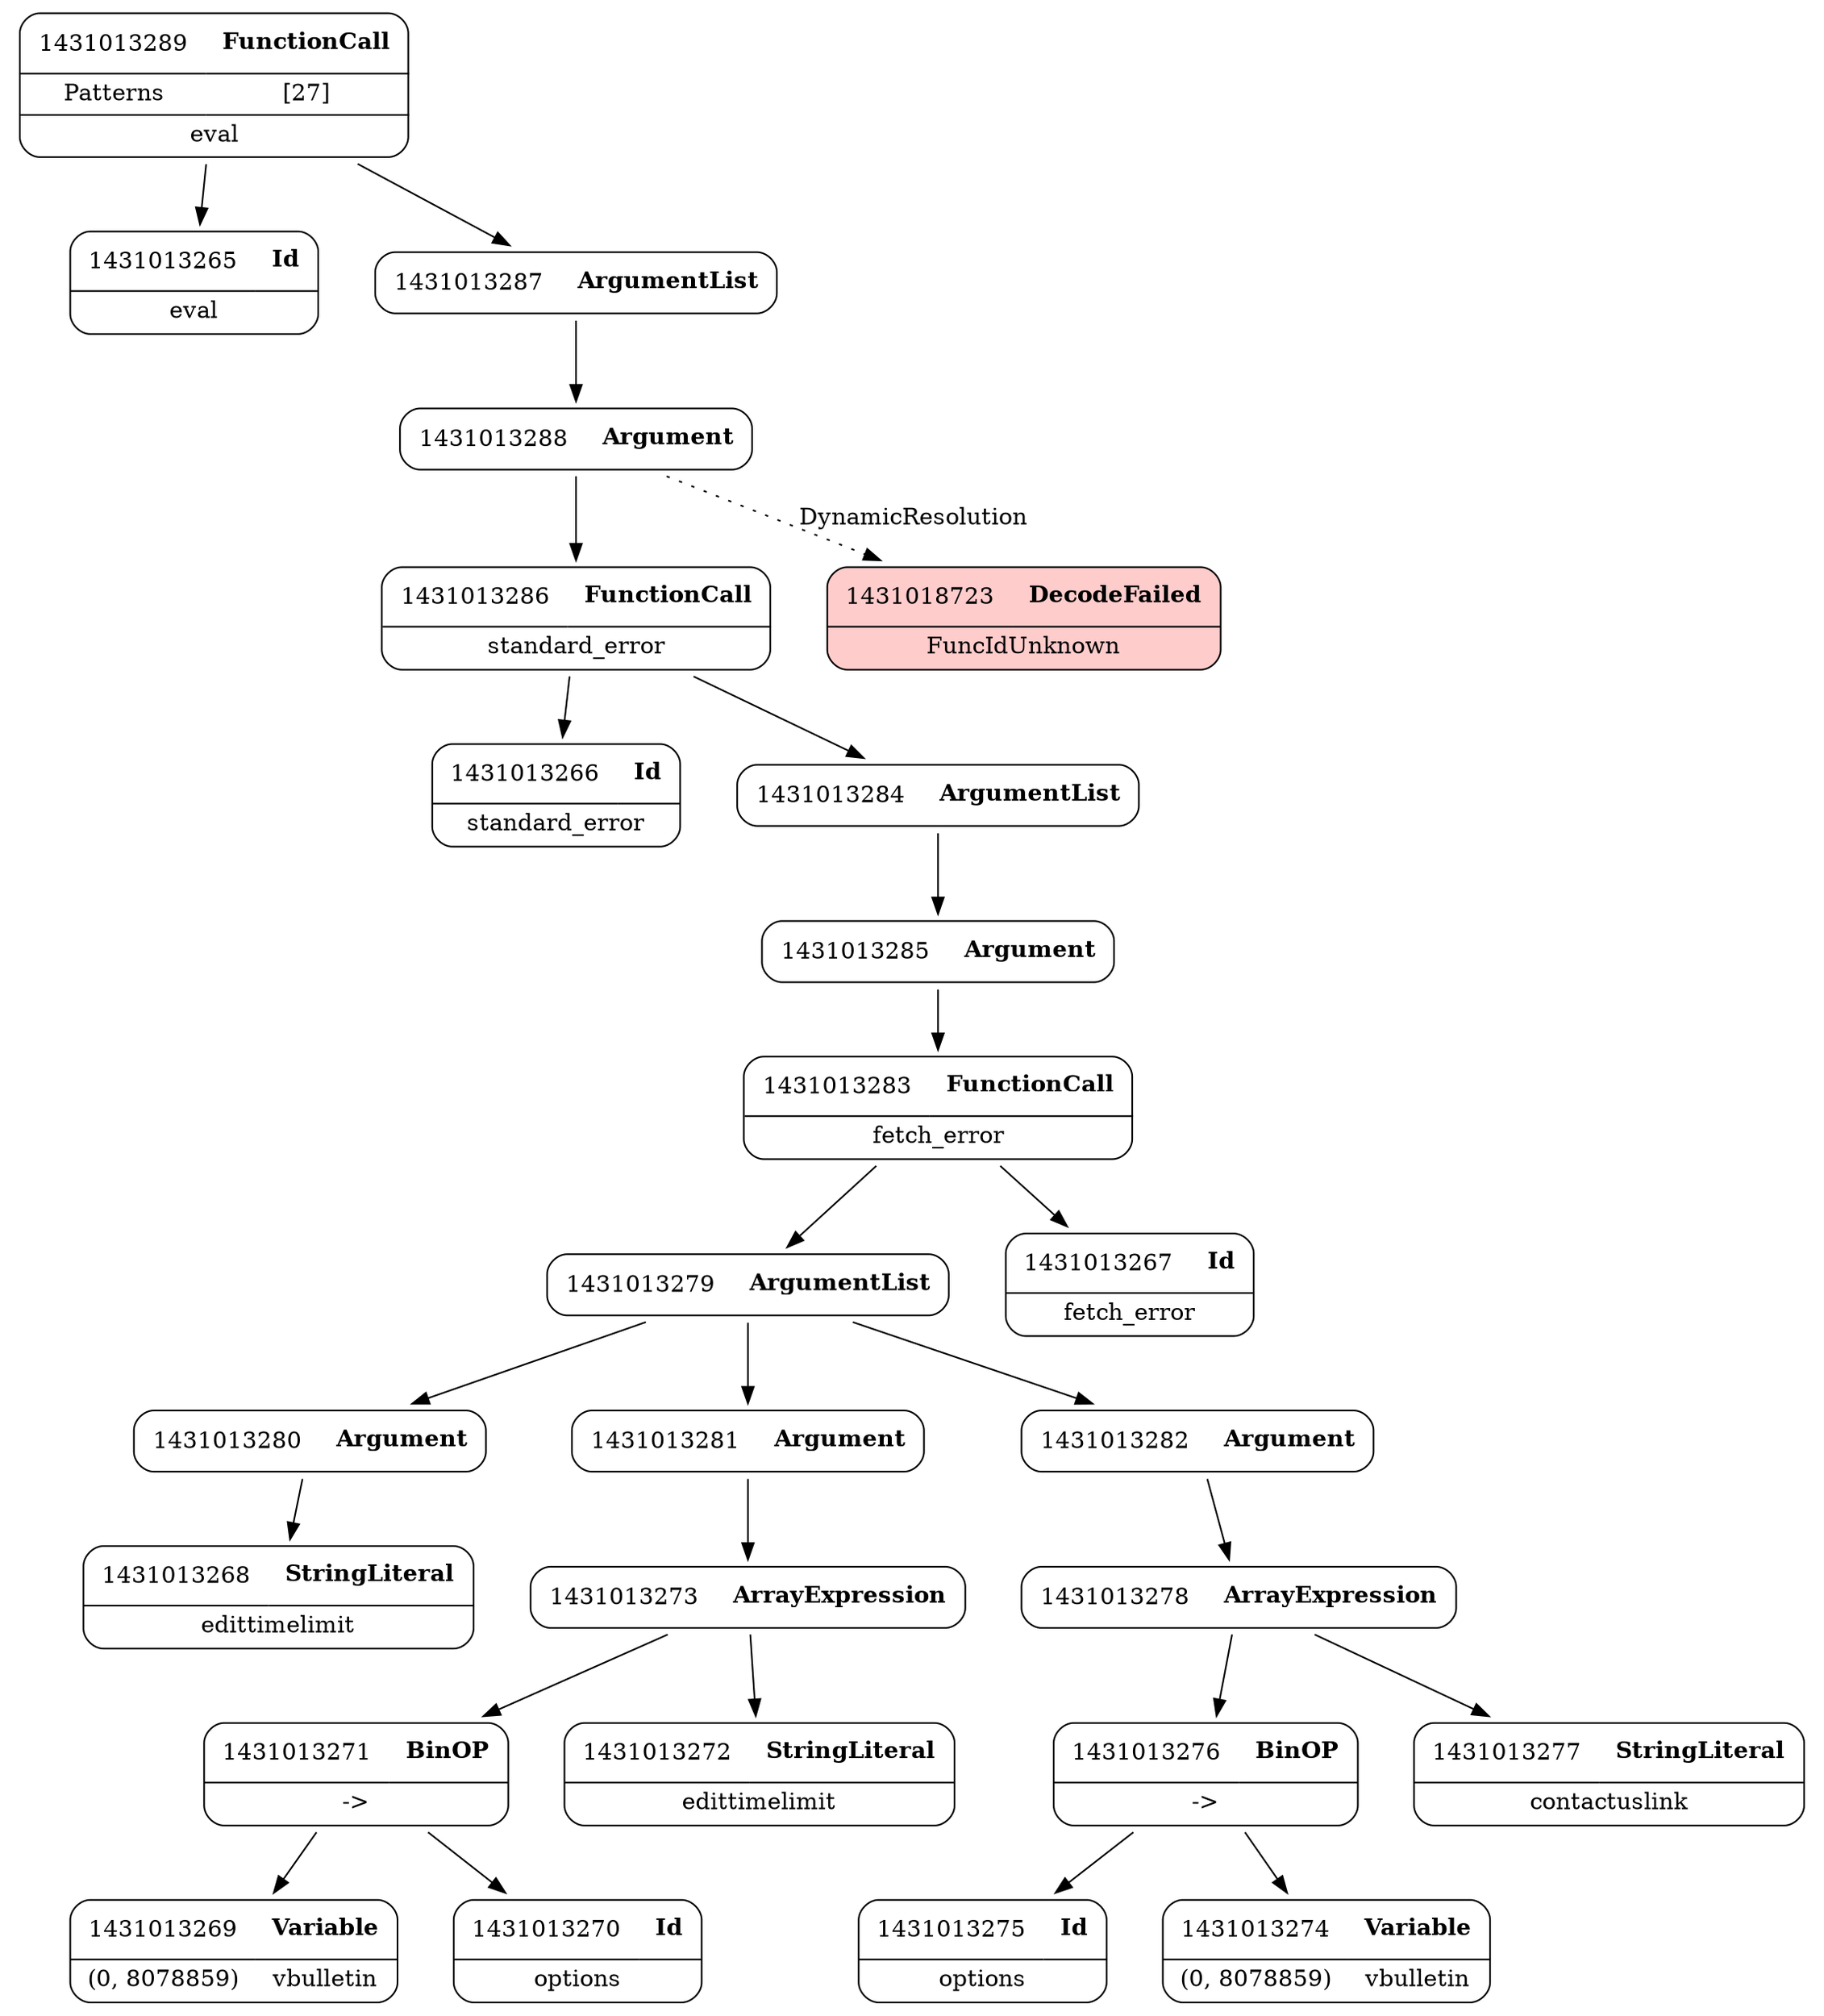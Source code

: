 digraph ast {
node [shape=none];
1431013275 [label=<<TABLE border='1' cellspacing='0' cellpadding='10' style='rounded' ><TR><TD border='0'>1431013275</TD><TD border='0'><B>Id</B></TD></TR><HR/><TR><TD border='0' cellpadding='5' colspan='2'>options</TD></TR></TABLE>>];
1431013274 [label=<<TABLE border='1' cellspacing='0' cellpadding='10' style='rounded' ><TR><TD border='0'>1431013274</TD><TD border='0'><B>Variable</B></TD></TR><HR/><TR><TD border='0' cellpadding='5'>(0, 8078859)</TD><TD border='0' cellpadding='5'>vbulletin</TD></TR></TABLE>>];
1431013273 [label=<<TABLE border='1' cellspacing='0' cellpadding='10' style='rounded' ><TR><TD border='0'>1431013273</TD><TD border='0'><B>ArrayExpression</B></TD></TR></TABLE>>];
1431013273 -> 1431013271 [weight=2];
1431013273 -> 1431013272 [weight=2];
1431013272 [label=<<TABLE border='1' cellspacing='0' cellpadding='10' style='rounded' ><TR><TD border='0'>1431013272</TD><TD border='0'><B>StringLiteral</B></TD></TR><HR/><TR><TD border='0' cellpadding='5' colspan='2'>edittimelimit</TD></TR></TABLE>>];
1431013279 [label=<<TABLE border='1' cellspacing='0' cellpadding='10' style='rounded' ><TR><TD border='0'>1431013279</TD><TD border='0'><B>ArgumentList</B></TD></TR></TABLE>>];
1431013279 -> 1431013280 [weight=2];
1431013279 -> 1431013281 [weight=2];
1431013279 -> 1431013282 [weight=2];
1431013278 [label=<<TABLE border='1' cellspacing='0' cellpadding='10' style='rounded' ><TR><TD border='0'>1431013278</TD><TD border='0'><B>ArrayExpression</B></TD></TR></TABLE>>];
1431013278 -> 1431013276 [weight=2];
1431013278 -> 1431013277 [weight=2];
1431013277 [label=<<TABLE border='1' cellspacing='0' cellpadding='10' style='rounded' ><TR><TD border='0'>1431013277</TD><TD border='0'><B>StringLiteral</B></TD></TR><HR/><TR><TD border='0' cellpadding='5' colspan='2'>contactuslink</TD></TR></TABLE>>];
1431013276 [label=<<TABLE border='1' cellspacing='0' cellpadding='10' style='rounded' ><TR><TD border='0'>1431013276</TD><TD border='0'><B>BinOP</B></TD></TR><HR/><TR><TD border='0' cellpadding='5' colspan='2'>-&gt;</TD></TR></TABLE>>];
1431013276 -> 1431013274 [weight=2];
1431013276 -> 1431013275 [weight=2];
1431013267 [label=<<TABLE border='1' cellspacing='0' cellpadding='10' style='rounded' ><TR><TD border='0'>1431013267</TD><TD border='0'><B>Id</B></TD></TR><HR/><TR><TD border='0' cellpadding='5' colspan='2'>fetch_error</TD></TR></TABLE>>];
1431013266 [label=<<TABLE border='1' cellspacing='0' cellpadding='10' style='rounded' ><TR><TD border='0'>1431013266</TD><TD border='0'><B>Id</B></TD></TR><HR/><TR><TD border='0' cellpadding='5' colspan='2'>standard_error</TD></TR></TABLE>>];
1431013265 [label=<<TABLE border='1' cellspacing='0' cellpadding='10' style='rounded' ><TR><TD border='0'>1431013265</TD><TD border='0'><B>Id</B></TD></TR><HR/><TR><TD border='0' cellpadding='5' colspan='2'>eval</TD></TR></TABLE>>];
1431013271 [label=<<TABLE border='1' cellspacing='0' cellpadding='10' style='rounded' ><TR><TD border='0'>1431013271</TD><TD border='0'><B>BinOP</B></TD></TR><HR/><TR><TD border='0' cellpadding='5' colspan='2'>-&gt;</TD></TR></TABLE>>];
1431013271 -> 1431013269 [weight=2];
1431013271 -> 1431013270 [weight=2];
1431013270 [label=<<TABLE border='1' cellspacing='0' cellpadding='10' style='rounded' ><TR><TD border='0'>1431013270</TD><TD border='0'><B>Id</B></TD></TR><HR/><TR><TD border='0' cellpadding='5' colspan='2'>options</TD></TR></TABLE>>];
1431013269 [label=<<TABLE border='1' cellspacing='0' cellpadding='10' style='rounded' ><TR><TD border='0'>1431013269</TD><TD border='0'><B>Variable</B></TD></TR><HR/><TR><TD border='0' cellpadding='5'>(0, 8078859)</TD><TD border='0' cellpadding='5'>vbulletin</TD></TR></TABLE>>];
1431013268 [label=<<TABLE border='1' cellspacing='0' cellpadding='10' style='rounded' ><TR><TD border='0'>1431013268</TD><TD border='0'><B>StringLiteral</B></TD></TR><HR/><TR><TD border='0' cellpadding='5' colspan='2'>edittimelimit</TD></TR></TABLE>>];
1431013289 [label=<<TABLE border='1' cellspacing='0' cellpadding='10' style='rounded' ><TR><TD border='0'>1431013289</TD><TD border='0'><B>FunctionCall</B></TD></TR><HR/><TR><TD border='0' cellpadding='5'>Patterns</TD><TD border='0' cellpadding='5'>[27]</TD></TR><HR/><TR><TD border='0' cellpadding='5' colspan='2'>eval</TD></TR></TABLE>>];
1431013289 -> 1431013265 [weight=2];
1431013289 -> 1431013287 [weight=2];
1431013288 [label=<<TABLE border='1' cellspacing='0' cellpadding='10' style='rounded' ><TR><TD border='0'>1431013288</TD><TD border='0'><B>Argument</B></TD></TR></TABLE>>];
1431013288 -> 1431013286 [weight=2];
1431013288 -> 1431018723 [style=dotted,label=DynamicResolution];
1431013283 [label=<<TABLE border='1' cellspacing='0' cellpadding='10' style='rounded' ><TR><TD border='0'>1431013283</TD><TD border='0'><B>FunctionCall</B></TD></TR><HR/><TR><TD border='0' cellpadding='5' colspan='2'>fetch_error</TD></TR></TABLE>>];
1431013283 -> 1431013267 [weight=2];
1431013283 -> 1431013279 [weight=2];
1431018723 [label=<<TABLE border='1' cellspacing='0' cellpadding='10' style='rounded' bgcolor='#FFCCCC' ><TR><TD border='0'>1431018723</TD><TD border='0'><B>DecodeFailed</B></TD></TR><HR/><TR><TD border='0' cellpadding='5' colspan='2'>FuncIdUnknown</TD></TR></TABLE>>];
1431013282 [label=<<TABLE border='1' cellspacing='0' cellpadding='10' style='rounded' ><TR><TD border='0'>1431013282</TD><TD border='0'><B>Argument</B></TD></TR></TABLE>>];
1431013282 -> 1431013278 [weight=2];
1431013281 [label=<<TABLE border='1' cellspacing='0' cellpadding='10' style='rounded' ><TR><TD border='0'>1431013281</TD><TD border='0'><B>Argument</B></TD></TR></TABLE>>];
1431013281 -> 1431013273 [weight=2];
1431013280 [label=<<TABLE border='1' cellspacing='0' cellpadding='10' style='rounded' ><TR><TD border='0'>1431013280</TD><TD border='0'><B>Argument</B></TD></TR></TABLE>>];
1431013280 -> 1431013268 [weight=2];
1431013287 [label=<<TABLE border='1' cellspacing='0' cellpadding='10' style='rounded' ><TR><TD border='0'>1431013287</TD><TD border='0'><B>ArgumentList</B></TD></TR></TABLE>>];
1431013287 -> 1431013288 [weight=2];
1431013286 [label=<<TABLE border='1' cellspacing='0' cellpadding='10' style='rounded' ><TR><TD border='0'>1431013286</TD><TD border='0'><B>FunctionCall</B></TD></TR><HR/><TR><TD border='0' cellpadding='5' colspan='2'>standard_error</TD></TR></TABLE>>];
1431013286 -> 1431013266 [weight=2];
1431013286 -> 1431013284 [weight=2];
1431013285 [label=<<TABLE border='1' cellspacing='0' cellpadding='10' style='rounded' ><TR><TD border='0'>1431013285</TD><TD border='0'><B>Argument</B></TD></TR></TABLE>>];
1431013285 -> 1431013283 [weight=2];
1431013284 [label=<<TABLE border='1' cellspacing='0' cellpadding='10' style='rounded' ><TR><TD border='0'>1431013284</TD><TD border='0'><B>ArgumentList</B></TD></TR></TABLE>>];
1431013284 -> 1431013285 [weight=2];
}

